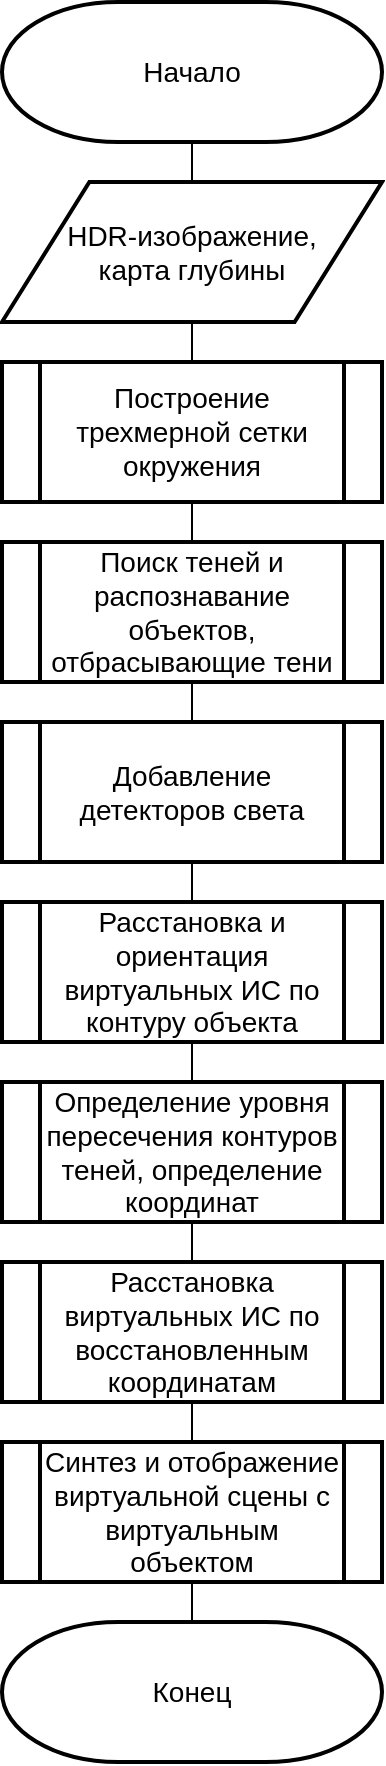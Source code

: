 <mxfile version="20.2.3" type="device"><diagram id="J34dCMSQJ4l9sVLmqSp6" name="Страница 1"><mxGraphModel dx="1038" dy="649" grid="1" gridSize="10" guides="1" tooltips="1" connect="1" arrows="1" fold="1" page="1" pageScale="1" pageWidth="827" pageHeight="1169" math="0" shadow="0"><root><mxCell id="0"/><mxCell id="1" parent="0"/><mxCell id="6Q8C89djBdJoXWubvmun-14" style="edgeStyle=orthogonalEdgeStyle;rounded=0;orthogonalLoop=1;jettySize=auto;html=1;exitX=0.5;exitY=1;exitDx=0;exitDy=0;entryX=0.5;entryY=0;entryDx=0;entryDy=0;endArrow=none;endFill=0;" parent="1" source="6Q8C89djBdJoXWubvmun-1" target="6Q8C89djBdJoXWubvmun-13" edge="1"><mxGeometry relative="1" as="geometry"/></mxCell><mxCell id="6Q8C89djBdJoXWubvmun-1" value="&lt;font style=&quot;font-size: 14px;&quot;&gt;Поиск теней и распознавание объектов, отбрасывающие тени&lt;/font&gt;" style="shape=process;whiteSpace=wrap;html=1;backgroundOutline=1;rounded=0;strokeWidth=2;" parent="1" vertex="1"><mxGeometry x="319" y="280" width="190" height="70" as="geometry"/></mxCell><mxCell id="6Q8C89djBdJoXWubvmun-11" style="edgeStyle=orthogonalEdgeStyle;rounded=0;orthogonalLoop=1;jettySize=auto;html=1;exitX=0.5;exitY=1;exitDx=0;exitDy=0;entryX=0.5;entryY=0;entryDx=0;entryDy=0;endArrow=none;endFill=0;" parent="1" source="6Q8C89djBdJoXWubvmun-2" target="6Q8C89djBdJoXWubvmun-6" edge="1"><mxGeometry relative="1" as="geometry"/></mxCell><mxCell id="6Q8C89djBdJoXWubvmun-2" value="&lt;font style=&quot;font-size: 14px;&quot;&gt;HDR-изображение,&lt;br&gt;карта глубины&lt;/font&gt;" style="shape=parallelogram;html=1;strokeWidth=2;perimeter=parallelogramPerimeter;whiteSpace=wrap;rounded=0;arcSize=12;size=0.23;" parent="1" vertex="1"><mxGeometry x="319" y="100" width="190" height="70" as="geometry"/></mxCell><mxCell id="6Q8C89djBdJoXWubvmun-4" style="edgeStyle=orthogonalEdgeStyle;rounded=0;orthogonalLoop=1;jettySize=auto;html=1;exitX=0.5;exitY=1;exitDx=0;exitDy=0;exitPerimeter=0;entryX=0.5;entryY=0;entryDx=0;entryDy=0;endArrow=none;endFill=0;" parent="1" source="6Q8C89djBdJoXWubvmun-3" target="6Q8C89djBdJoXWubvmun-2" edge="1"><mxGeometry relative="1" as="geometry"/></mxCell><mxCell id="6Q8C89djBdJoXWubvmun-3" value="&lt;font style=&quot;font-size: 14px;&quot;&gt;Начало&lt;/font&gt;" style="strokeWidth=2;html=1;shape=mxgraph.flowchart.terminator;whiteSpace=wrap;rounded=0;perimeterSpacing=0;" parent="1" vertex="1"><mxGeometry x="319" y="10" width="190" height="70" as="geometry"/></mxCell><mxCell id="6Q8C89djBdJoXWubvmun-12" style="edgeStyle=orthogonalEdgeStyle;rounded=0;orthogonalLoop=1;jettySize=auto;html=1;exitX=0.5;exitY=1;exitDx=0;exitDy=0;entryX=0.5;entryY=0;entryDx=0;entryDy=0;endArrow=none;endFill=0;" parent="1" source="6Q8C89djBdJoXWubvmun-6" target="6Q8C89djBdJoXWubvmun-1" edge="1"><mxGeometry relative="1" as="geometry"/></mxCell><mxCell id="6Q8C89djBdJoXWubvmun-6" value="&lt;font style=&quot;font-size: 14px;&quot;&gt;Построение трехмерной сетки окружения&lt;/font&gt;" style="shape=process;whiteSpace=wrap;html=1;backgroundOutline=1;rounded=0;strokeWidth=2;" parent="1" vertex="1"><mxGeometry x="319" y="190" width="190" height="70" as="geometry"/></mxCell><mxCell id="6Q8C89djBdJoXWubvmun-16" style="edgeStyle=orthogonalEdgeStyle;rounded=0;orthogonalLoop=1;jettySize=auto;html=1;exitX=0.5;exitY=1;exitDx=0;exitDy=0;entryX=0.5;entryY=0;entryDx=0;entryDy=0;endArrow=none;endFill=0;" parent="1" source="6Q8C89djBdJoXWubvmun-13" target="6Q8C89djBdJoXWubvmun-15" edge="1"><mxGeometry relative="1" as="geometry"/></mxCell><mxCell id="6Q8C89djBdJoXWubvmun-13" value="&lt;font style=&quot;font-size: 14px;&quot;&gt;Добавление детекторов света&lt;/font&gt;" style="shape=process;whiteSpace=wrap;html=1;backgroundOutline=1;rounded=0;strokeWidth=2;" parent="1" vertex="1"><mxGeometry x="319" y="370" width="190" height="70" as="geometry"/></mxCell><mxCell id="6Q8C89djBdJoXWubvmun-15" value="&lt;font style=&quot;font-size: 14px;&quot;&gt;Расстановка и ориентация виртуальных ИС по контуру объекта&lt;/font&gt;" style="shape=process;whiteSpace=wrap;html=1;backgroundOutline=1;rounded=0;strokeWidth=2;" parent="1" vertex="1"><mxGeometry x="319" y="460" width="190" height="70" as="geometry"/></mxCell><mxCell id="6Q8C89djBdJoXWubvmun-22" style="edgeStyle=orthogonalEdgeStyle;rounded=0;orthogonalLoop=1;jettySize=auto;html=1;exitX=0.5;exitY=1;exitDx=0;exitDy=0;entryX=0.5;entryY=0;entryDx=0;entryDy=0;endArrow=none;endFill=0;" parent="1" source="6Q8C89djBdJoXWubvmun-19" target="6Q8C89djBdJoXWubvmun-21" edge="1"><mxGeometry relative="1" as="geometry"/></mxCell><mxCell id="cK4VtVHZjBjYQkN_SgXr-1" style="edgeStyle=orthogonalEdgeStyle;rounded=0;orthogonalLoop=1;jettySize=auto;html=1;exitX=0.5;exitY=0;exitDx=0;exitDy=0;entryX=0.5;entryY=1;entryDx=0;entryDy=0;endArrow=none;endFill=0;" parent="1" source="6Q8C89djBdJoXWubvmun-19" target="6Q8C89djBdJoXWubvmun-15" edge="1"><mxGeometry relative="1" as="geometry"/></mxCell><mxCell id="6Q8C89djBdJoXWubvmun-19" value="&lt;font style=&quot;font-size: 14px;&quot;&gt;Определение уровня пересечения контуров теней, определение координат&lt;/font&gt;" style="shape=process;whiteSpace=wrap;html=1;backgroundOutline=1;rounded=0;strokeWidth=2;" parent="1" vertex="1"><mxGeometry x="319" y="550" width="190" height="70" as="geometry"/></mxCell><mxCell id="6Q8C89djBdJoXWubvmun-24" style="edgeStyle=orthogonalEdgeStyle;rounded=0;orthogonalLoop=1;jettySize=auto;html=1;exitX=0.5;exitY=1;exitDx=0;exitDy=0;entryX=0.5;entryY=0;entryDx=0;entryDy=0;endArrow=none;endFill=0;" parent="1" source="6Q8C89djBdJoXWubvmun-21" target="6Q8C89djBdJoXWubvmun-23" edge="1"><mxGeometry relative="1" as="geometry"/></mxCell><mxCell id="6Q8C89djBdJoXWubvmun-21" value="&lt;font style=&quot;font-size: 14px;&quot;&gt;Расстановка виртуальных ИС по восстановленным координатам&lt;/font&gt;" style="shape=process;whiteSpace=wrap;html=1;backgroundOutline=1;rounded=0;strokeWidth=2;" parent="1" vertex="1"><mxGeometry x="319" y="640" width="190" height="70" as="geometry"/></mxCell><mxCell id="6Q8C89djBdJoXWubvmun-26" style="edgeStyle=orthogonalEdgeStyle;rounded=0;orthogonalLoop=1;jettySize=auto;html=1;exitX=0.5;exitY=1;exitDx=0;exitDy=0;entryX=0.5;entryY=0;entryDx=0;entryDy=0;entryPerimeter=0;endArrow=none;endFill=0;" parent="1" source="6Q8C89djBdJoXWubvmun-23" target="6Q8C89djBdJoXWubvmun-25" edge="1"><mxGeometry relative="1" as="geometry"/></mxCell><mxCell id="6Q8C89djBdJoXWubvmun-23" value="&lt;font style=&quot;font-size: 14px;&quot;&gt;Синтез и отображение виртуальной сцены с виртуальным объектом&lt;/font&gt;" style="shape=process;whiteSpace=wrap;html=1;backgroundOutline=1;rounded=0;strokeWidth=2;" parent="1" vertex="1"><mxGeometry x="319" y="730" width="190" height="70" as="geometry"/></mxCell><mxCell id="6Q8C89djBdJoXWubvmun-25" value="&lt;font style=&quot;font-size: 14px;&quot;&gt;Конец&lt;/font&gt;" style="strokeWidth=2;html=1;shape=mxgraph.flowchart.terminator;whiteSpace=wrap;rounded=0;" parent="1" vertex="1"><mxGeometry x="319" y="820" width="190" height="70" as="geometry"/></mxCell></root></mxGraphModel></diagram></mxfile>